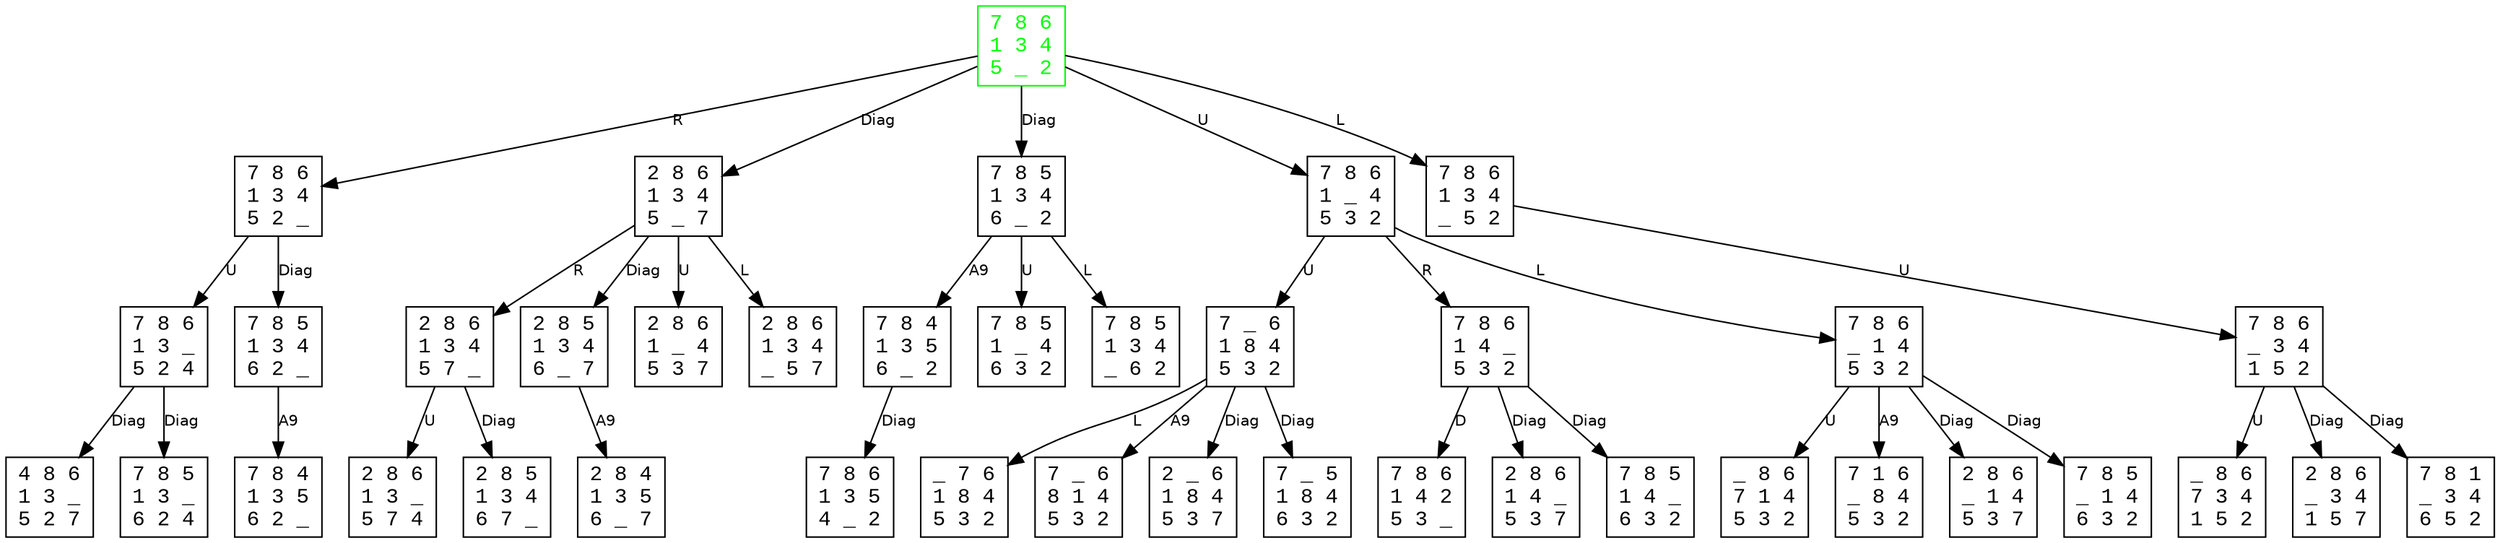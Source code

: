 digraph SearchTreeAStar {
  node [shape=box, fontname="Courier New"];
  edge [fontname="Helvetica", fontsize=10];
  n0 [label="7 8 6\n1 3 4\n5 _ 2", color="green", fontcolor="green"];
  n1 [label="7 8 6\n1 3 4\n5 2 _", color="black", fontcolor="black"];
  n2 [label="2 8 6\n1 3 4\n5 _ 7", color="black", fontcolor="black"];
  n3 [label="7 8 5\n1 3 4\n6 _ 2", color="black", fontcolor="black"];
  n4 [label="7 8 6\n1 _ 4\n5 3 2", color="black", fontcolor="black"];
  n5 [label="7 8 6\n1 3 4\n_ 5 2", color="black", fontcolor="black"];
  n6 [label="7 8 6\n1 3 _\n5 2 4", color="black", fontcolor="black"];
  n7 [label="7 8 5\n1 3 4\n6 2 _", color="black", fontcolor="black"];
  n8 [label="2 8 6\n1 3 4\n5 7 _", color="black", fontcolor="black"];
  n9 [label="2 8 5\n1 3 4\n6 _ 7", color="black", fontcolor="black"];
  n10 [label="7 8 4\n1 3 5\n6 _ 2", color="black", fontcolor="black"];
  n11 [label="7 _ 6\n1 8 4\n5 3 2", color="black", fontcolor="black"];
  n12 [label="7 8 6\n1 4 _\n5 3 2", color="black", fontcolor="black"];
  n13 [label="7 8 6\n_ 1 4\n5 3 2", color="black", fontcolor="black"];
  n14 [label="7 8 6\n_ 3 4\n1 5 2", color="black", fontcolor="black"];
  n15 [label="2 8 6\n1 _ 4\n5 3 7", color="black", fontcolor="black"];
  n16 [label="2 8 6\n1 3 4\n_ 5 7", color="black", fontcolor="black"];
  n17 [label="7 8 5\n1 _ 4\n6 3 2", color="black", fontcolor="black"];
  n18 [label="7 8 5\n1 3 4\n_ 6 2", color="black", fontcolor="black"];
  n19 [label="4 8 6\n1 3 _\n5 2 7", color="black", fontcolor="black"];
  n20 [label="7 8 5\n1 3 _\n6 2 4", color="black", fontcolor="black"];
  n21 [label="7 8 4\n1 3 5\n6 2 _", color="black", fontcolor="black"];
  n22 [label="2 8 6\n1 3 _\n5 7 4", color="black", fontcolor="black"];
  n23 [label="2 8 5\n1 3 4\n6 7 _", color="black", fontcolor="black"];
  n24 [label="2 8 4\n1 3 5\n6 _ 7", color="black", fontcolor="black"];
  n25 [label="7 8 6\n1 3 5\n4 _ 2", color="black", fontcolor="black"];
  n26 [label="_ 7 6\n1 8 4\n5 3 2", color="black", fontcolor="black"];
  n27 [label="7 _ 6\n8 1 4\n5 3 2", color="black", fontcolor="black"];
  n28 [label="2 _ 6\n1 8 4\n5 3 7", color="black", fontcolor="black"];
  n29 [label="7 _ 5\n1 8 4\n6 3 2", color="black", fontcolor="black"];
  n30 [label="7 8 6\n1 4 2\n5 3 _", color="black", fontcolor="black"];
  n31 [label="2 8 6\n1 4 _\n5 3 7", color="black", fontcolor="black"];
  n32 [label="7 8 5\n1 4 _\n6 3 2", color="black", fontcolor="black"];
  n33 [label="_ 8 6\n7 1 4\n5 3 2", color="black", fontcolor="black"];
  n34 [label="7 1 6\n_ 8 4\n5 3 2", color="black", fontcolor="black"];
  n35 [label="2 8 6\n_ 1 4\n5 3 7", color="black", fontcolor="black"];
  n36 [label="7 8 5\n_ 1 4\n6 3 2", color="black", fontcolor="black"];
  n37 [label="_ 8 6\n7 3 4\n1 5 2", color="black", fontcolor="black"];
  n38 [label="2 8 6\n_ 3 4\n1 5 7", color="black", fontcolor="black"];
  n39 [label="7 8 1\n_ 3 4\n6 5 2", color="black", fontcolor="black"];
  n0 -> n1 [label="R"];
  n0 -> n2 [label="Diag"];
  n0 -> n3 [label="Diag"];
  n0 -> n4 [label="U"];
  n0 -> n5 [label="L"];
  n1 -> n6 [label="U"];
  n1 -> n7 [label="Diag"];
  n2 -> n8 [label="R"];
  n2 -> n9 [label="Diag"];
  n3 -> n10 [label="A9"];
  n4 -> n11 [label="U"];
  n4 -> n12 [label="R"];
  n4 -> n13 [label="L"];
  n5 -> n14 [label="U"];
  n2 -> n15 [label="U"];
  n2 -> n16 [label="L"];
  n3 -> n17 [label="U"];
  n3 -> n18 [label="L"];
  n6 -> n19 [label="Diag"];
  n6 -> n20 [label="Diag"];
  n7 -> n21 [label="A9"];
  n8 -> n22 [label="U"];
  n8 -> n23 [label="Diag"];
  n9 -> n24 [label="A9"];
  n10 -> n25 [label="Diag"];
  n11 -> n26 [label="L"];
  n11 -> n27 [label="A9"];
  n11 -> n28 [label="Diag"];
  n11 -> n29 [label="Diag"];
  n12 -> n30 [label="D"];
  n12 -> n31 [label="Diag"];
  n12 -> n32 [label="Diag"];
  n13 -> n33 [label="U"];
  n13 -> n34 [label="A9"];
  n13 -> n35 [label="Diag"];
  n13 -> n36 [label="Diag"];
  n14 -> n37 [label="U"];
  n14 -> n38 [label="Diag"];
  n14 -> n39 [label="Diag"];
}